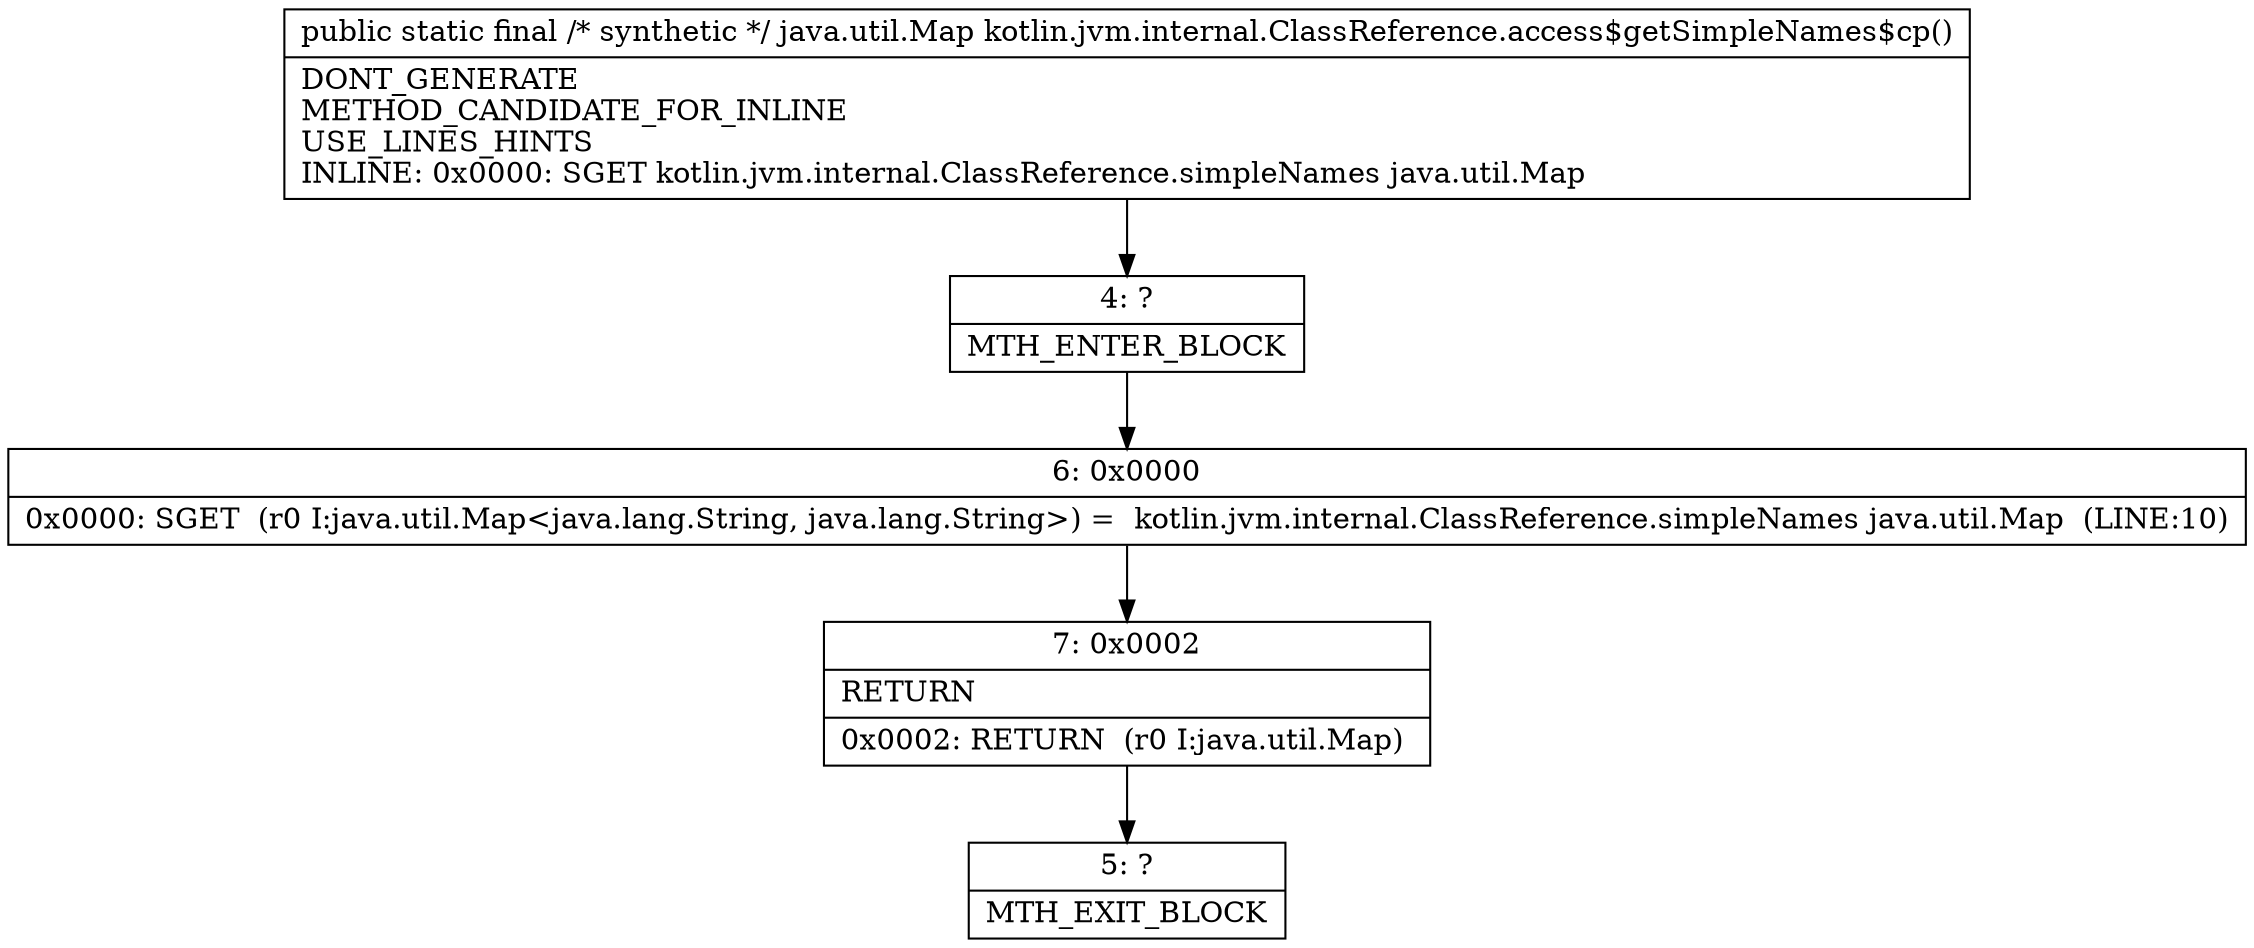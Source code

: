 digraph "CFG forkotlin.jvm.internal.ClassReference.access$getSimpleNames$cp()Ljava\/util\/Map;" {
Node_4 [shape=record,label="{4\:\ ?|MTH_ENTER_BLOCK\l}"];
Node_6 [shape=record,label="{6\:\ 0x0000|0x0000: SGET  (r0 I:java.util.Map\<java.lang.String, java.lang.String\>) =  kotlin.jvm.internal.ClassReference.simpleNames java.util.Map  (LINE:10)\l}"];
Node_7 [shape=record,label="{7\:\ 0x0002|RETURN\l|0x0002: RETURN  (r0 I:java.util.Map) \l}"];
Node_5 [shape=record,label="{5\:\ ?|MTH_EXIT_BLOCK\l}"];
MethodNode[shape=record,label="{public static final \/* synthetic *\/ java.util.Map kotlin.jvm.internal.ClassReference.access$getSimpleNames$cp()  | DONT_GENERATE\lMETHOD_CANDIDATE_FOR_INLINE\lUSE_LINES_HINTS\lINLINE: 0x0000: SGET   kotlin.jvm.internal.ClassReference.simpleNames java.util.Map\l}"];
MethodNode -> Node_4;Node_4 -> Node_6;
Node_6 -> Node_7;
Node_7 -> Node_5;
}


